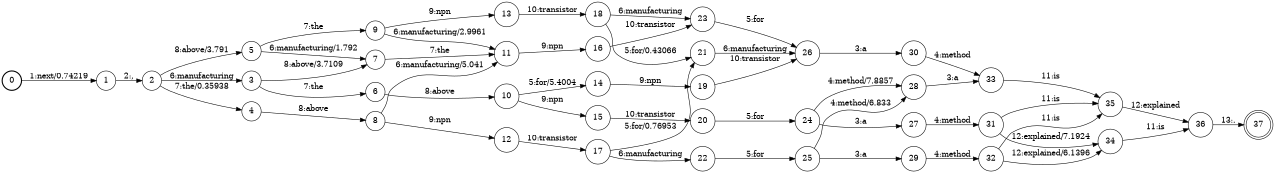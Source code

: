 digraph FST {
rankdir = LR;
size = "8.5,11";
label = "";
center = 1;
orientation = Portrait;
ranksep = "0.4";
nodesep = "0.25";
0 [label = "0", shape = circle, style = bold, fontsize = 14]
	0 -> 1 [label = "1:next/0.74219", fontsize = 14];
1 [label = "1", shape = circle, style = solid, fontsize = 14]
	1 -> 2 [label = "2:,", fontsize = 14];
2 [label = "2", shape = circle, style = solid, fontsize = 14]
	2 -> 3 [label = "6:manufacturing", fontsize = 14];
	2 -> 4 [label = "7:the/0.35938", fontsize = 14];
	2 -> 5 [label = "8:above/3.791", fontsize = 14];
3 [label = "3", shape = circle, style = solid, fontsize = 14]
	3 -> 6 [label = "7:the", fontsize = 14];
	3 -> 7 [label = "8:above/3.7109", fontsize = 14];
4 [label = "4", shape = circle, style = solid, fontsize = 14]
	4 -> 8 [label = "8:above", fontsize = 14];
5 [label = "5", shape = circle, style = solid, fontsize = 14]
	5 -> 7 [label = "6:manufacturing/1.792", fontsize = 14];
	5 -> 9 [label = "7:the", fontsize = 14];
6 [label = "6", shape = circle, style = solid, fontsize = 14]
	6 -> 10 [label = "8:above", fontsize = 14];
7 [label = "7", shape = circle, style = solid, fontsize = 14]
	7 -> 11 [label = "7:the", fontsize = 14];
8 [label = "8", shape = circle, style = solid, fontsize = 14]
	8 -> 11 [label = "6:manufacturing/5.041", fontsize = 14];
	8 -> 12 [label = "9:npn", fontsize = 14];
9 [label = "9", shape = circle, style = solid, fontsize = 14]
	9 -> 11 [label = "6:manufacturing/2.9961", fontsize = 14];
	9 -> 13 [label = "9:npn", fontsize = 14];
10 [label = "10", shape = circle, style = solid, fontsize = 14]
	10 -> 14 [label = "5:for/5.4004", fontsize = 14];
	10 -> 15 [label = "9:npn", fontsize = 14];
11 [label = "11", shape = circle, style = solid, fontsize = 14]
	11 -> 16 [label = "9:npn", fontsize = 14];
12 [label = "12", shape = circle, style = solid, fontsize = 14]
	12 -> 17 [label = "10:transistor", fontsize = 14];
13 [label = "13", shape = circle, style = solid, fontsize = 14]
	13 -> 18 [label = "10:transistor", fontsize = 14];
14 [label = "14", shape = circle, style = solid, fontsize = 14]
	14 -> 19 [label = "9:npn", fontsize = 14];
15 [label = "15", shape = circle, style = solid, fontsize = 14]
	15 -> 20 [label = "10:transistor", fontsize = 14];
16 [label = "16", shape = circle, style = solid, fontsize = 14]
	16 -> 23 [label = "10:transistor", fontsize = 14];
17 [label = "17", shape = circle, style = solid, fontsize = 14]
	17 -> 21 [label = "5:for/0.76953", fontsize = 14];
	17 -> 22 [label = "6:manufacturing", fontsize = 14];
18 [label = "18", shape = circle, style = solid, fontsize = 14]
	18 -> 21 [label = "5:for/0.43066", fontsize = 14];
	18 -> 23 [label = "6:manufacturing", fontsize = 14];
19 [label = "19", shape = circle, style = solid, fontsize = 14]
	19 -> 26 [label = "10:transistor", fontsize = 14];
20 [label = "20", shape = circle, style = solid, fontsize = 14]
	20 -> 24 [label = "5:for", fontsize = 14];
21 [label = "21", shape = circle, style = solid, fontsize = 14]
	21 -> 26 [label = "6:manufacturing", fontsize = 14];
22 [label = "22", shape = circle, style = solid, fontsize = 14]
	22 -> 25 [label = "5:for", fontsize = 14];
23 [label = "23", shape = circle, style = solid, fontsize = 14]
	23 -> 26 [label = "5:for", fontsize = 14];
24 [label = "24", shape = circle, style = solid, fontsize = 14]
	24 -> 27 [label = "3:a", fontsize = 14];
	24 -> 28 [label = "4:method/7.8857", fontsize = 14];
25 [label = "25", shape = circle, style = solid, fontsize = 14]
	25 -> 29 [label = "3:a", fontsize = 14];
	25 -> 28 [label = "4:method/6.833", fontsize = 14];
26 [label = "26", shape = circle, style = solid, fontsize = 14]
	26 -> 30 [label = "3:a", fontsize = 14];
27 [label = "27", shape = circle, style = solid, fontsize = 14]
	27 -> 31 [label = "4:method", fontsize = 14];
28 [label = "28", shape = circle, style = solid, fontsize = 14]
	28 -> 33 [label = "3:a", fontsize = 14];
29 [label = "29", shape = circle, style = solid, fontsize = 14]
	29 -> 32 [label = "4:method", fontsize = 14];
30 [label = "30", shape = circle, style = solid, fontsize = 14]
	30 -> 33 [label = "4:method", fontsize = 14];
31 [label = "31", shape = circle, style = solid, fontsize = 14]
	31 -> 35 [label = "11:is", fontsize = 14];
	31 -> 34 [label = "12:explained/7.1924", fontsize = 14];
32 [label = "32", shape = circle, style = solid, fontsize = 14]
	32 -> 35 [label = "11:is", fontsize = 14];
	32 -> 34 [label = "12:explained/6.1396", fontsize = 14];
33 [label = "33", shape = circle, style = solid, fontsize = 14]
	33 -> 35 [label = "11:is", fontsize = 14];
34 [label = "34", shape = circle, style = solid, fontsize = 14]
	34 -> 36 [label = "11:is", fontsize = 14];
35 [label = "35", shape = circle, style = solid, fontsize = 14]
	35 -> 36 [label = "12:explained", fontsize = 14];
36 [label = "36", shape = circle, style = solid, fontsize = 14]
	36 -> 37 [label = "13:.", fontsize = 14];
37 [label = "37", shape = doublecircle, style = solid, fontsize = 14]
}
